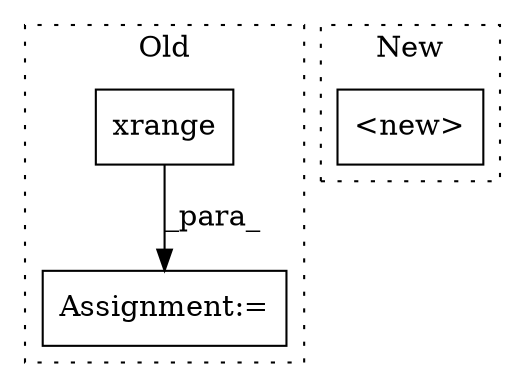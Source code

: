 digraph G {
subgraph cluster0 {
1 [label="xrange" a="32" s="2431,2450" l="7,1" shape="box"];
3 [label="Assignment:=" a="7" s="2424" l="36" shape="box"];
label = "Old";
style="dotted";
}
subgraph cluster1 {
2 [label="<new>" a="14" s="2196" l="21" shape="box"];
label = "New";
style="dotted";
}
1 -> 3 [label="_para_"];
}